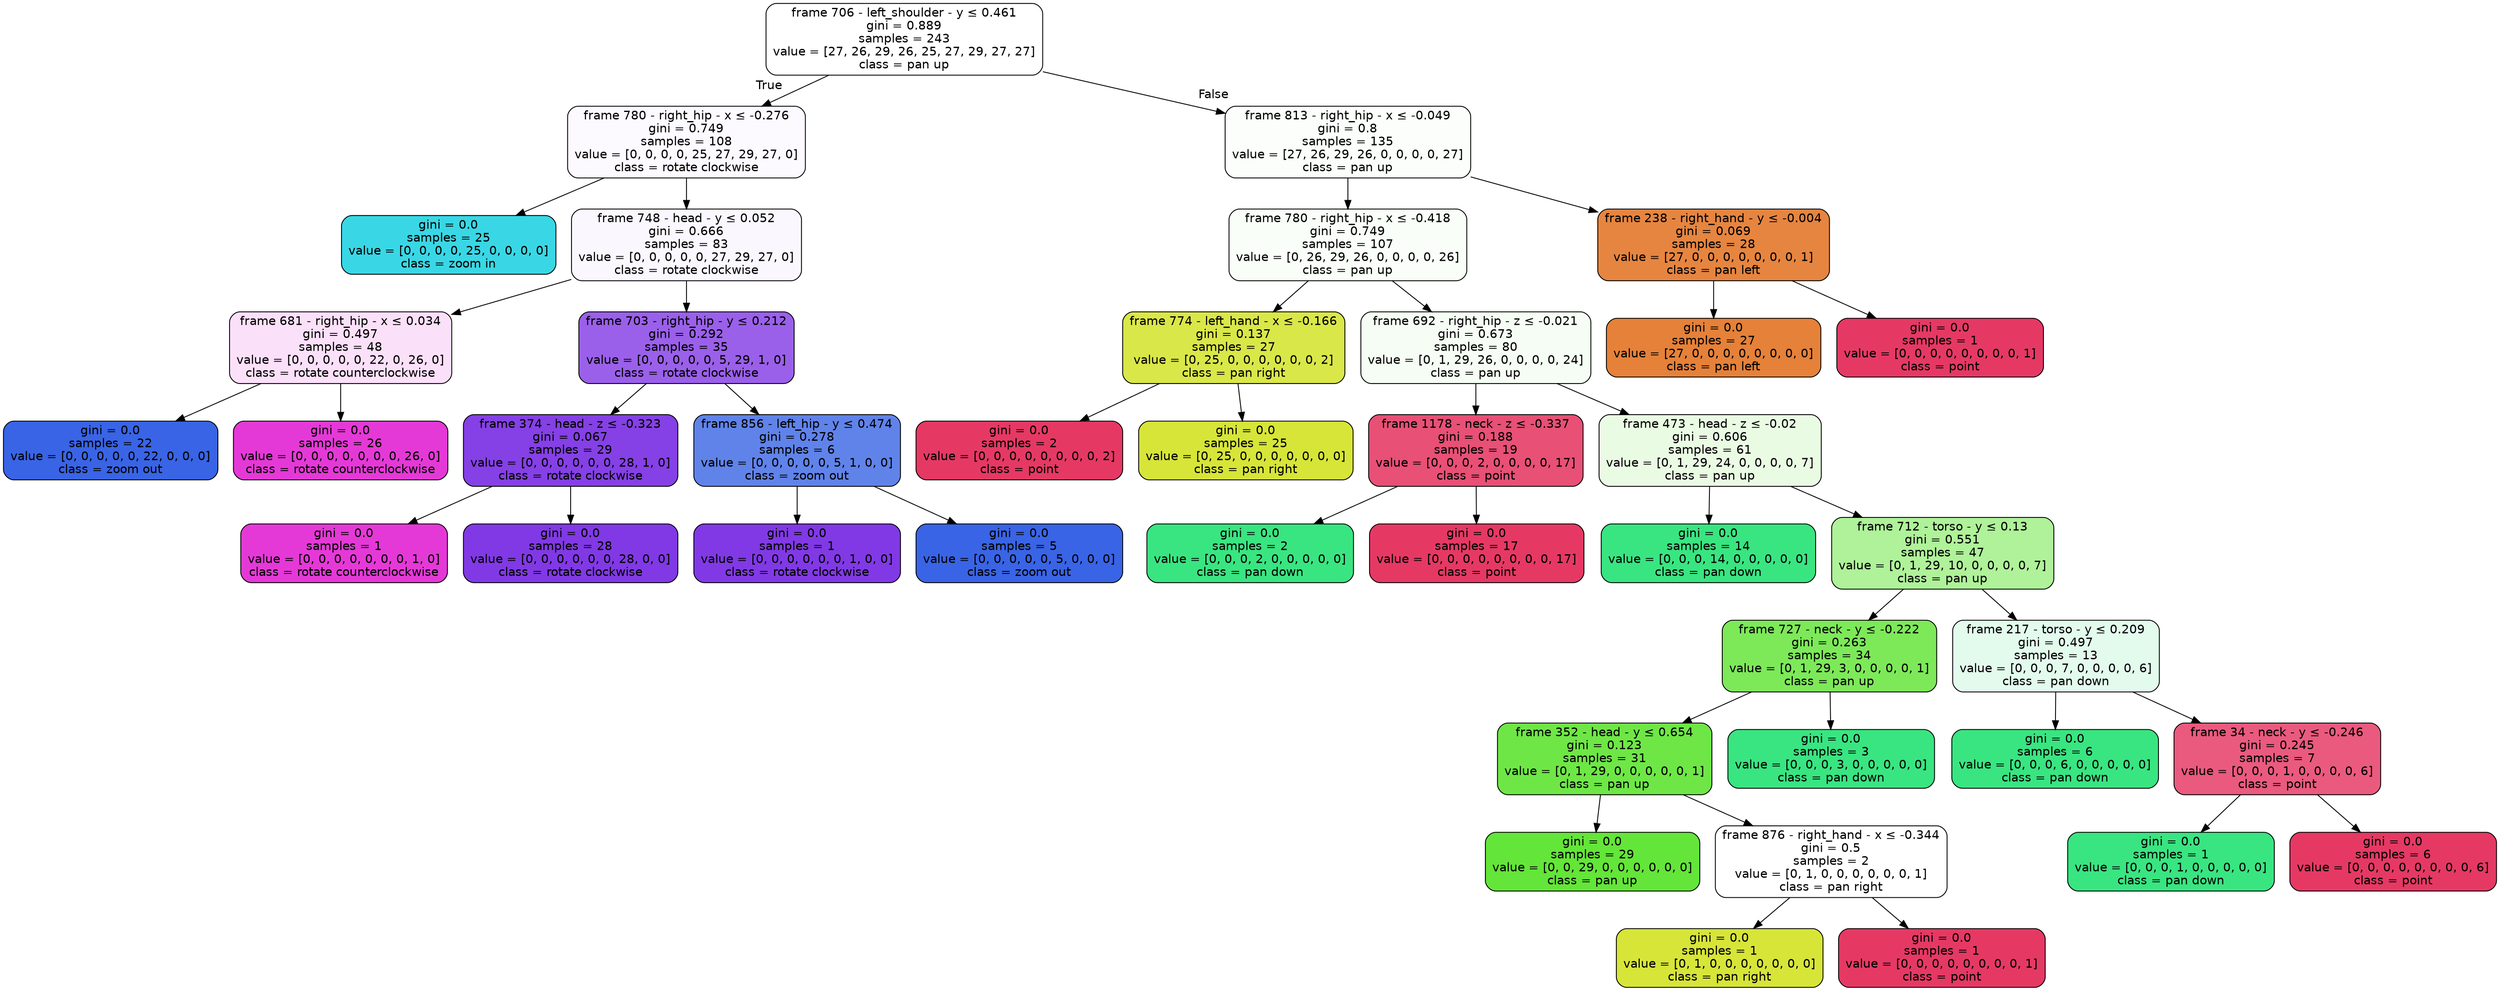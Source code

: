 digraph Tree {
node [shape=box, style="filled, rounded", color="black", fontname=helvetica] ;
edge [fontname=helvetica] ;
0 [label=<frame 706 - left_shoulder - y &le; 0.461<br/>gini = 0.889<br/>samples = 243<br/>value = [27, 26, 29, 26, 25, 27, 29, 27, 27]<br/>class = pan up>, fillcolor="#64e53900"] ;
1 [label=<frame 780 - right_hip - x &le; -0.276<br/>gini = 0.749<br/>samples = 108<br/>value = [0, 0, 0, 0, 25, 27, 29, 27, 0]<br/>class = rotate clockwise>, fillcolor="#8139e506"] ;
0 -> 1 [labeldistance=2.5, labelangle=45, headlabel="True"] ;
2 [label=<gini = 0.0<br/>samples = 25<br/>value = [0, 0, 0, 0, 25, 0, 0, 0, 0]<br/>class = zoom in>, fillcolor="#39d7e5ff"] ;
1 -> 2 ;
3 [label=<frame 748 - head - y &le; 0.052<br/>gini = 0.666<br/>samples = 83<br/>value = [0, 0, 0, 0, 0, 27, 29, 27, 0]<br/>class = rotate clockwise>, fillcolor="#8139e509"] ;
1 -> 3 ;
4 [label=<frame 681 - right_hip - x &le; 0.034<br/>gini = 0.497<br/>samples = 48<br/>value = [0, 0, 0, 0, 0, 22, 0, 26, 0]<br/>class = rotate counterclockwise>, fillcolor="#e539d727"] ;
3 -> 4 ;
5 [label=<gini = 0.0<br/>samples = 22<br/>value = [0, 0, 0, 0, 0, 22, 0, 0, 0]<br/>class = zoom out>, fillcolor="#3964e5ff"] ;
4 -> 5 ;
6 [label=<gini = 0.0<br/>samples = 26<br/>value = [0, 0, 0, 0, 0, 0, 0, 26, 0]<br/>class = rotate counterclockwise>, fillcolor="#e539d7ff"] ;
4 -> 6 ;
7 [label=<frame 703 - right_hip - y &le; 0.212<br/>gini = 0.292<br/>samples = 35<br/>value = [0, 0, 0, 0, 0, 5, 29, 1, 0]<br/>class = rotate clockwise>, fillcolor="#8139e5cc"] ;
3 -> 7 ;
8 [label=<frame 374 - head - z &le; -0.323<br/>gini = 0.067<br/>samples = 29<br/>value = [0, 0, 0, 0, 0, 0, 28, 1, 0]<br/>class = rotate clockwise>, fillcolor="#8139e5f6"] ;
7 -> 8 ;
9 [label=<gini = 0.0<br/>samples = 1<br/>value = [0, 0, 0, 0, 0, 0, 0, 1, 0]<br/>class = rotate counterclockwise>, fillcolor="#e539d7ff"] ;
8 -> 9 ;
10 [label=<gini = 0.0<br/>samples = 28<br/>value = [0, 0, 0, 0, 0, 0, 28, 0, 0]<br/>class = rotate clockwise>, fillcolor="#8139e5ff"] ;
8 -> 10 ;
11 [label=<frame 856 - left_hip - y &le; 0.474<br/>gini = 0.278<br/>samples = 6<br/>value = [0, 0, 0, 0, 0, 5, 1, 0, 0]<br/>class = zoom out>, fillcolor="#3964e5cc"] ;
7 -> 11 ;
12 [label=<gini = 0.0<br/>samples = 1<br/>value = [0, 0, 0, 0, 0, 0, 1, 0, 0]<br/>class = rotate clockwise>, fillcolor="#8139e5ff"] ;
11 -> 12 ;
13 [label=<gini = 0.0<br/>samples = 5<br/>value = [0, 0, 0, 0, 0, 5, 0, 0, 0]<br/>class = zoom out>, fillcolor="#3964e5ff"] ;
11 -> 13 ;
14 [label=<frame 813 - right_hip - x &le; -0.049<br/>gini = 0.8<br/>samples = 135<br/>value = [27, 26, 29, 26, 0, 0, 0, 0, 27]<br/>class = pan up>, fillcolor="#64e53905"] ;
0 -> 14 [labeldistance=2.5, labelangle=-45, headlabel="False"] ;
15 [label=<frame 780 - right_hip - x &le; -0.418<br/>gini = 0.749<br/>samples = 107<br/>value = [0, 26, 29, 26, 0, 0, 0, 0, 26]<br/>class = pan up>, fillcolor="#64e53909"] ;
14 -> 15 ;
16 [label=<frame 774 - left_hand - x &le; -0.166<br/>gini = 0.137<br/>samples = 27<br/>value = [0, 25, 0, 0, 0, 0, 0, 0, 2]<br/>class = pan right>, fillcolor="#d7e539eb"] ;
15 -> 16 ;
17 [label=<gini = 0.0<br/>samples = 2<br/>value = [0, 0, 0, 0, 0, 0, 0, 0, 2]<br/>class = point>, fillcolor="#e53964ff"] ;
16 -> 17 ;
18 [label=<gini = 0.0<br/>samples = 25<br/>value = [0, 25, 0, 0, 0, 0, 0, 0, 0]<br/>class = pan right>, fillcolor="#d7e539ff"] ;
16 -> 18 ;
19 [label=<frame 692 - right_hip - z &le; -0.021<br/>gini = 0.673<br/>samples = 80<br/>value = [0, 1, 29, 26, 0, 0, 0, 0, 24]<br/>class = pan up>, fillcolor="#64e5390e"] ;
15 -> 19 ;
20 [label=<frame 1178 - neck - z &le; -0.337<br/>gini = 0.188<br/>samples = 19<br/>value = [0, 0, 0, 2, 0, 0, 0, 0, 17]<br/>class = point>, fillcolor="#e53964e1"] ;
19 -> 20 ;
21 [label=<gini = 0.0<br/>samples = 2<br/>value = [0, 0, 0, 2, 0, 0, 0, 0, 0]<br/>class = pan down>, fillcolor="#39e581ff"] ;
20 -> 21 ;
22 [label=<gini = 0.0<br/>samples = 17<br/>value = [0, 0, 0, 0, 0, 0, 0, 0, 17]<br/>class = point>, fillcolor="#e53964ff"] ;
20 -> 22 ;
23 [label=<frame 473 - head - z &le; -0.02<br/>gini = 0.606<br/>samples = 61<br/>value = [0, 1, 29, 24, 0, 0, 0, 0, 7]<br/>class = pan up>, fillcolor="#64e53922"] ;
19 -> 23 ;
24 [label=<gini = 0.0<br/>samples = 14<br/>value = [0, 0, 0, 14, 0, 0, 0, 0, 0]<br/>class = pan down>, fillcolor="#39e581ff"] ;
23 -> 24 ;
25 [label=<frame 712 - torso - y &le; 0.13<br/>gini = 0.551<br/>samples = 47<br/>value = [0, 1, 29, 10, 0, 0, 0, 0, 7]<br/>class = pan up>, fillcolor="#64e53983"] ;
23 -> 25 ;
26 [label=<frame 727 - neck - y &le; -0.222<br/>gini = 0.263<br/>samples = 34<br/>value = [0, 1, 29, 3, 0, 0, 0, 0, 1]<br/>class = pan up>, fillcolor="#64e539d6"] ;
25 -> 26 ;
27 [label=<frame 352 - head - y &le; 0.654<br/>gini = 0.123<br/>samples = 31<br/>value = [0, 1, 29, 0, 0, 0, 0, 0, 1]<br/>class = pan up>, fillcolor="#64e539ee"] ;
26 -> 27 ;
28 [label=<gini = 0.0<br/>samples = 29<br/>value = [0, 0, 29, 0, 0, 0, 0, 0, 0]<br/>class = pan up>, fillcolor="#64e539ff"] ;
27 -> 28 ;
29 [label=<frame 876 - right_hand - x &le; -0.344<br/>gini = 0.5<br/>samples = 2<br/>value = [0, 1, 0, 0, 0, 0, 0, 0, 1]<br/>class = pan right>, fillcolor="#d7e53900"] ;
27 -> 29 ;
30 [label=<gini = 0.0<br/>samples = 1<br/>value = [0, 1, 0, 0, 0, 0, 0, 0, 0]<br/>class = pan right>, fillcolor="#d7e539ff"] ;
29 -> 30 ;
31 [label=<gini = 0.0<br/>samples = 1<br/>value = [0, 0, 0, 0, 0, 0, 0, 0, 1]<br/>class = point>, fillcolor="#e53964ff"] ;
29 -> 31 ;
32 [label=<gini = 0.0<br/>samples = 3<br/>value = [0, 0, 0, 3, 0, 0, 0, 0, 0]<br/>class = pan down>, fillcolor="#39e581ff"] ;
26 -> 32 ;
33 [label=<frame 217 - torso - y &le; 0.209<br/>gini = 0.497<br/>samples = 13<br/>value = [0, 0, 0, 7, 0, 0, 0, 0, 6]<br/>class = pan down>, fillcolor="#39e58124"] ;
25 -> 33 ;
34 [label=<gini = 0.0<br/>samples = 6<br/>value = [0, 0, 0, 6, 0, 0, 0, 0, 0]<br/>class = pan down>, fillcolor="#39e581ff"] ;
33 -> 34 ;
35 [label=<frame 34 - neck - y &le; -0.246<br/>gini = 0.245<br/>samples = 7<br/>value = [0, 0, 0, 1, 0, 0, 0, 0, 6]<br/>class = point>, fillcolor="#e53964d4"] ;
33 -> 35 ;
36 [label=<gini = 0.0<br/>samples = 1<br/>value = [0, 0, 0, 1, 0, 0, 0, 0, 0]<br/>class = pan down>, fillcolor="#39e581ff"] ;
35 -> 36 ;
37 [label=<gini = 0.0<br/>samples = 6<br/>value = [0, 0, 0, 0, 0, 0, 0, 0, 6]<br/>class = point>, fillcolor="#e53964ff"] ;
35 -> 37 ;
38 [label=<frame 238 - right_hand - y &le; -0.004<br/>gini = 0.069<br/>samples = 28<br/>value = [27, 0, 0, 0, 0, 0, 0, 0, 1]<br/>class = pan left>, fillcolor="#e58139f6"] ;
14 -> 38 ;
39 [label=<gini = 0.0<br/>samples = 27<br/>value = [27, 0, 0, 0, 0, 0, 0, 0, 0]<br/>class = pan left>, fillcolor="#e58139ff"] ;
38 -> 39 ;
40 [label=<gini = 0.0<br/>samples = 1<br/>value = [0, 0, 0, 0, 0, 0, 0, 0, 1]<br/>class = point>, fillcolor="#e53964ff"] ;
38 -> 40 ;
}